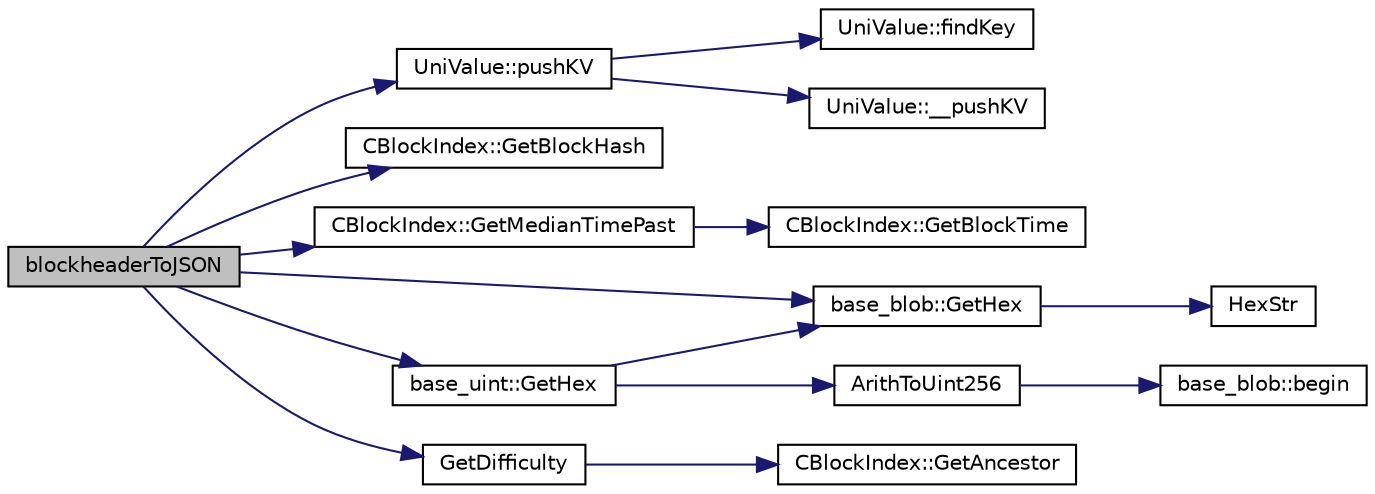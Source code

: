 digraph "blockheaderToJSON"
{
  edge [fontname="Helvetica",fontsize="10",labelfontname="Helvetica",labelfontsize="10"];
  node [fontname="Helvetica",fontsize="10",shape=record];
  rankdir="LR";
  Node1 [label="blockheaderToJSON",height=0.2,width=0.4,color="black", fillcolor="grey75", style="filled", fontcolor="black"];
  Node1 -> Node2 [color="midnightblue",fontsize="10",style="solid",fontname="Helvetica"];
  Node2 [label="UniValue::pushKV",height=0.2,width=0.4,color="black", fillcolor="white", style="filled",URL="$class_uni_value.html#abab649c2dbd593233de6364254456026"];
  Node2 -> Node3 [color="midnightblue",fontsize="10",style="solid",fontname="Helvetica"];
  Node3 [label="UniValue::findKey",height=0.2,width=0.4,color="black", fillcolor="white", style="filled",URL="$class_uni_value.html#a0b2da6f10943e899d304a28ef1a12094"];
  Node2 -> Node4 [color="midnightblue",fontsize="10",style="solid",fontname="Helvetica"];
  Node4 [label="UniValue::__pushKV",height=0.2,width=0.4,color="black", fillcolor="white", style="filled",URL="$class_uni_value.html#a505a2087cb7d9ee51d24a97a5cc7910c"];
  Node1 -> Node5 [color="midnightblue",fontsize="10",style="solid",fontname="Helvetica"];
  Node5 [label="CBlockIndex::GetBlockHash",height=0.2,width=0.4,color="black", fillcolor="white", style="filled",URL="$class_c_block_index.html#ab843ef9b8b0a0193ec3a5c24738e484f"];
  Node1 -> Node6 [color="midnightblue",fontsize="10",style="solid",fontname="Helvetica"];
  Node6 [label="base_blob::GetHex",height=0.2,width=0.4,color="black", fillcolor="white", style="filled",URL="$classbase__blob.html#a9541747b1f91f9469ac0aff90665bd32"];
  Node6 -> Node7 [color="midnightblue",fontsize="10",style="solid",fontname="Helvetica"];
  Node7 [label="HexStr",height=0.2,width=0.4,color="black", fillcolor="white", style="filled",URL="$strencodings_8h.html#af003e10d5d34c3271ca57ec79059a5ae"];
  Node1 -> Node8 [color="midnightblue",fontsize="10",style="solid",fontname="Helvetica"];
  Node8 [label="CBlockIndex::GetMedianTimePast",height=0.2,width=0.4,color="black", fillcolor="white", style="filled",URL="$class_c_block_index.html#abffb24cc73329a3dce024403ba770b4a"];
  Node8 -> Node9 [color="midnightblue",fontsize="10",style="solid",fontname="Helvetica"];
  Node9 [label="CBlockIndex::GetBlockTime",height=0.2,width=0.4,color="black", fillcolor="white", style="filled",URL="$class_c_block_index.html#ab63b774ae798f5f9e54b400ac8b5ef4b"];
  Node1 -> Node10 [color="midnightblue",fontsize="10",style="solid",fontname="Helvetica"];
  Node10 [label="GetDifficulty",height=0.2,width=0.4,color="black", fillcolor="white", style="filled",URL="$blockchain_8cpp.html#a65a78b16d228932a6142656509a8bce4",tooltip="Get the difficulty of the net wrt to the given block index. "];
  Node10 -> Node11 [color="midnightblue",fontsize="10",style="solid",fontname="Helvetica"];
  Node11 [label="CBlockIndex::GetAncestor",height=0.2,width=0.4,color="black", fillcolor="white", style="filled",URL="$class_c_block_index.html#ae1f702384690c6b8302e026a84172ef3",tooltip="Efficiently find an ancestor of this block. "];
  Node1 -> Node12 [color="midnightblue",fontsize="10",style="solid",fontname="Helvetica"];
  Node12 [label="base_uint::GetHex",height=0.2,width=0.4,color="black", fillcolor="white", style="filled",URL="$classbase__uint.html#ac9929c28600796a9acf75881bb750576"];
  Node12 -> Node13 [color="midnightblue",fontsize="10",style="solid",fontname="Helvetica"];
  Node13 [label="ArithToUint256",height=0.2,width=0.4,color="black", fillcolor="white", style="filled",URL="$arith__uint256_8cpp.html#af4848fa3f8b64d222b5d8a370bc72458"];
  Node13 -> Node14 [color="midnightblue",fontsize="10",style="solid",fontname="Helvetica"];
  Node14 [label="base_blob::begin",height=0.2,width=0.4,color="black", fillcolor="white", style="filled",URL="$classbase__blob.html#aeee68e00ceeacf49086e98b661e017ff"];
  Node12 -> Node6 [color="midnightblue",fontsize="10",style="solid",fontname="Helvetica"];
}
